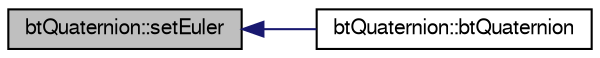 digraph G
{
  bgcolor="transparent";
  edge [fontname="FreeSans",fontsize=10,labelfontname="FreeSans",labelfontsize=10];
  node [fontname="FreeSans",fontsize=10,shape=record];
  rankdir=LR;
  Node1 [label="btQuaternion::setEuler",height=0.2,width=0.4,color="black", fillcolor="grey75", style="filled" fontcolor="black"];
  Node1 -> Node2 [dir=back,color="midnightblue",fontsize=10,style="solid"];
  Node2 [label="btQuaternion::btQuaternion",height=0.2,width=0.4,color="black",URL="$classbt_quaternion.html#8bd5d699377ba585749d325076616ffb",tooltip="Constructor from Euler angles."];
}
